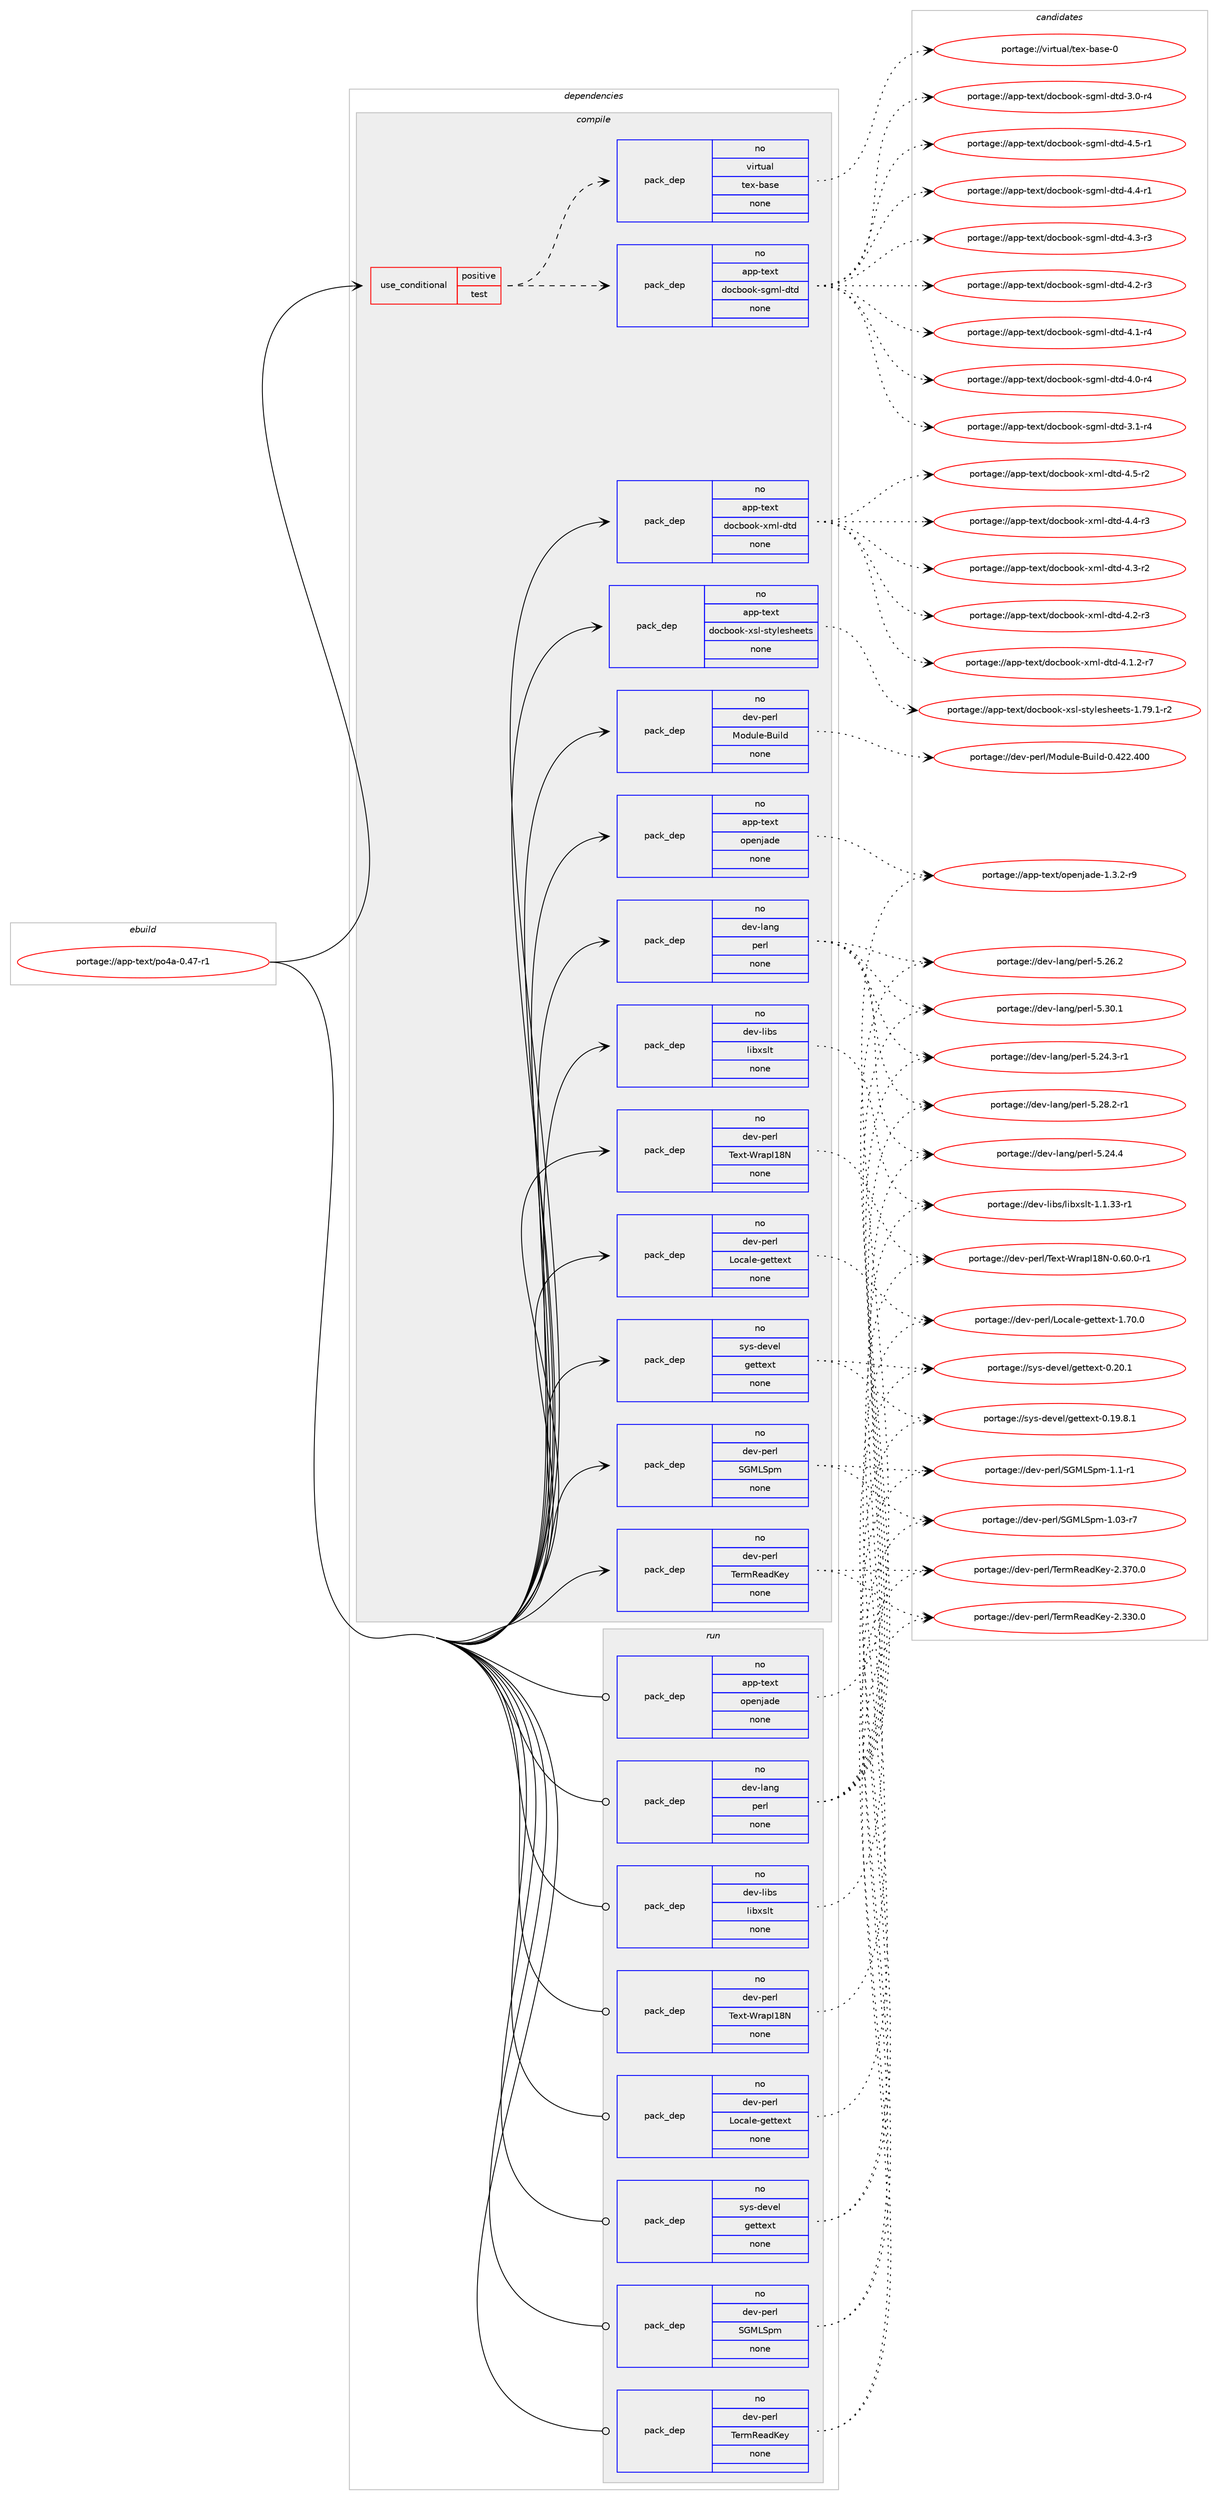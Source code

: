 digraph prolog {

# *************
# Graph options
# *************

newrank=true;
concentrate=true;
compound=true;
graph [rankdir=LR,fontname=Helvetica,fontsize=10,ranksep=1.5];#, ranksep=2.5, nodesep=0.2];
edge  [arrowhead=vee];
node  [fontname=Helvetica,fontsize=10];

# **********
# The ebuild
# **********

subgraph cluster_leftcol {
color=gray;
label=<<i>ebuild</i>>;
id [label="portage://app-text/po4a-0.47-r1", color=red, width=4, href="../app-text/po4a-0.47-r1.svg"];
}

# ****************
# The dependencies
# ****************

subgraph cluster_midcol {
color=gray;
label=<<i>dependencies</i>>;
subgraph cluster_compile {
fillcolor="#eeeeee";
style=filled;
label=<<i>compile</i>>;
subgraph cond139862 {
dependency593760 [label=<<TABLE BORDER="0" CELLBORDER="1" CELLSPACING="0" CELLPADDING="4"><TR><TD ROWSPAN="3" CELLPADDING="10">use_conditional</TD></TR><TR><TD>positive</TD></TR><TR><TD>test</TD></TR></TABLE>>, shape=none, color=red];
subgraph pack445988 {
dependency593761 [label=<<TABLE BORDER="0" CELLBORDER="1" CELLSPACING="0" CELLPADDING="4" WIDTH="220"><TR><TD ROWSPAN="6" CELLPADDING="30">pack_dep</TD></TR><TR><TD WIDTH="110">no</TD></TR><TR><TD>app-text</TD></TR><TR><TD>docbook-sgml-dtd</TD></TR><TR><TD>none</TD></TR><TR><TD></TD></TR></TABLE>>, shape=none, color=blue];
}
dependency593760:e -> dependency593761:w [weight=20,style="dashed",arrowhead="vee"];
subgraph pack445989 {
dependency593762 [label=<<TABLE BORDER="0" CELLBORDER="1" CELLSPACING="0" CELLPADDING="4" WIDTH="220"><TR><TD ROWSPAN="6" CELLPADDING="30">pack_dep</TD></TR><TR><TD WIDTH="110">no</TD></TR><TR><TD>virtual</TD></TR><TR><TD>tex-base</TD></TR><TR><TD>none</TD></TR><TR><TD></TD></TR></TABLE>>, shape=none, color=blue];
}
dependency593760:e -> dependency593762:w [weight=20,style="dashed",arrowhead="vee"];
}
id:e -> dependency593760:w [weight=20,style="solid",arrowhead="vee"];
subgraph pack445990 {
dependency593763 [label=<<TABLE BORDER="0" CELLBORDER="1" CELLSPACING="0" CELLPADDING="4" WIDTH="220"><TR><TD ROWSPAN="6" CELLPADDING="30">pack_dep</TD></TR><TR><TD WIDTH="110">no</TD></TR><TR><TD>app-text</TD></TR><TR><TD>docbook-xml-dtd</TD></TR><TR><TD>none</TD></TR><TR><TD></TD></TR></TABLE>>, shape=none, color=blue];
}
id:e -> dependency593763:w [weight=20,style="solid",arrowhead="vee"];
subgraph pack445991 {
dependency593764 [label=<<TABLE BORDER="0" CELLBORDER="1" CELLSPACING="0" CELLPADDING="4" WIDTH="220"><TR><TD ROWSPAN="6" CELLPADDING="30">pack_dep</TD></TR><TR><TD WIDTH="110">no</TD></TR><TR><TD>app-text</TD></TR><TR><TD>docbook-xsl-stylesheets</TD></TR><TR><TD>none</TD></TR><TR><TD></TD></TR></TABLE>>, shape=none, color=blue];
}
id:e -> dependency593764:w [weight=20,style="solid",arrowhead="vee"];
subgraph pack445992 {
dependency593765 [label=<<TABLE BORDER="0" CELLBORDER="1" CELLSPACING="0" CELLPADDING="4" WIDTH="220"><TR><TD ROWSPAN="6" CELLPADDING="30">pack_dep</TD></TR><TR><TD WIDTH="110">no</TD></TR><TR><TD>app-text</TD></TR><TR><TD>openjade</TD></TR><TR><TD>none</TD></TR><TR><TD></TD></TR></TABLE>>, shape=none, color=blue];
}
id:e -> dependency593765:w [weight=20,style="solid",arrowhead="vee"];
subgraph pack445993 {
dependency593766 [label=<<TABLE BORDER="0" CELLBORDER="1" CELLSPACING="0" CELLPADDING="4" WIDTH="220"><TR><TD ROWSPAN="6" CELLPADDING="30">pack_dep</TD></TR><TR><TD WIDTH="110">no</TD></TR><TR><TD>dev-lang</TD></TR><TR><TD>perl</TD></TR><TR><TD>none</TD></TR><TR><TD></TD></TR></TABLE>>, shape=none, color=blue];
}
id:e -> dependency593766:w [weight=20,style="solid",arrowhead="vee"];
subgraph pack445994 {
dependency593767 [label=<<TABLE BORDER="0" CELLBORDER="1" CELLSPACING="0" CELLPADDING="4" WIDTH="220"><TR><TD ROWSPAN="6" CELLPADDING="30">pack_dep</TD></TR><TR><TD WIDTH="110">no</TD></TR><TR><TD>dev-libs</TD></TR><TR><TD>libxslt</TD></TR><TR><TD>none</TD></TR><TR><TD></TD></TR></TABLE>>, shape=none, color=blue];
}
id:e -> dependency593767:w [weight=20,style="solid",arrowhead="vee"];
subgraph pack445995 {
dependency593768 [label=<<TABLE BORDER="0" CELLBORDER="1" CELLSPACING="0" CELLPADDING="4" WIDTH="220"><TR><TD ROWSPAN="6" CELLPADDING="30">pack_dep</TD></TR><TR><TD WIDTH="110">no</TD></TR><TR><TD>dev-perl</TD></TR><TR><TD>Locale-gettext</TD></TR><TR><TD>none</TD></TR><TR><TD></TD></TR></TABLE>>, shape=none, color=blue];
}
id:e -> dependency593768:w [weight=20,style="solid",arrowhead="vee"];
subgraph pack445996 {
dependency593769 [label=<<TABLE BORDER="0" CELLBORDER="1" CELLSPACING="0" CELLPADDING="4" WIDTH="220"><TR><TD ROWSPAN="6" CELLPADDING="30">pack_dep</TD></TR><TR><TD WIDTH="110">no</TD></TR><TR><TD>dev-perl</TD></TR><TR><TD>Module-Build</TD></TR><TR><TD>none</TD></TR><TR><TD></TD></TR></TABLE>>, shape=none, color=blue];
}
id:e -> dependency593769:w [weight=20,style="solid",arrowhead="vee"];
subgraph pack445997 {
dependency593770 [label=<<TABLE BORDER="0" CELLBORDER="1" CELLSPACING="0" CELLPADDING="4" WIDTH="220"><TR><TD ROWSPAN="6" CELLPADDING="30">pack_dep</TD></TR><TR><TD WIDTH="110">no</TD></TR><TR><TD>dev-perl</TD></TR><TR><TD>SGMLSpm</TD></TR><TR><TD>none</TD></TR><TR><TD></TD></TR></TABLE>>, shape=none, color=blue];
}
id:e -> dependency593770:w [weight=20,style="solid",arrowhead="vee"];
subgraph pack445998 {
dependency593771 [label=<<TABLE BORDER="0" CELLBORDER="1" CELLSPACING="0" CELLPADDING="4" WIDTH="220"><TR><TD ROWSPAN="6" CELLPADDING="30">pack_dep</TD></TR><TR><TD WIDTH="110">no</TD></TR><TR><TD>dev-perl</TD></TR><TR><TD>TermReadKey</TD></TR><TR><TD>none</TD></TR><TR><TD></TD></TR></TABLE>>, shape=none, color=blue];
}
id:e -> dependency593771:w [weight=20,style="solid",arrowhead="vee"];
subgraph pack445999 {
dependency593772 [label=<<TABLE BORDER="0" CELLBORDER="1" CELLSPACING="0" CELLPADDING="4" WIDTH="220"><TR><TD ROWSPAN="6" CELLPADDING="30">pack_dep</TD></TR><TR><TD WIDTH="110">no</TD></TR><TR><TD>dev-perl</TD></TR><TR><TD>Text-WrapI18N</TD></TR><TR><TD>none</TD></TR><TR><TD></TD></TR></TABLE>>, shape=none, color=blue];
}
id:e -> dependency593772:w [weight=20,style="solid",arrowhead="vee"];
subgraph pack446000 {
dependency593773 [label=<<TABLE BORDER="0" CELLBORDER="1" CELLSPACING="0" CELLPADDING="4" WIDTH="220"><TR><TD ROWSPAN="6" CELLPADDING="30">pack_dep</TD></TR><TR><TD WIDTH="110">no</TD></TR><TR><TD>sys-devel</TD></TR><TR><TD>gettext</TD></TR><TR><TD>none</TD></TR><TR><TD></TD></TR></TABLE>>, shape=none, color=blue];
}
id:e -> dependency593773:w [weight=20,style="solid",arrowhead="vee"];
}
subgraph cluster_compileandrun {
fillcolor="#eeeeee";
style=filled;
label=<<i>compile and run</i>>;
}
subgraph cluster_run {
fillcolor="#eeeeee";
style=filled;
label=<<i>run</i>>;
subgraph pack446001 {
dependency593774 [label=<<TABLE BORDER="0" CELLBORDER="1" CELLSPACING="0" CELLPADDING="4" WIDTH="220"><TR><TD ROWSPAN="6" CELLPADDING="30">pack_dep</TD></TR><TR><TD WIDTH="110">no</TD></TR><TR><TD>app-text</TD></TR><TR><TD>openjade</TD></TR><TR><TD>none</TD></TR><TR><TD></TD></TR></TABLE>>, shape=none, color=blue];
}
id:e -> dependency593774:w [weight=20,style="solid",arrowhead="odot"];
subgraph pack446002 {
dependency593775 [label=<<TABLE BORDER="0" CELLBORDER="1" CELLSPACING="0" CELLPADDING="4" WIDTH="220"><TR><TD ROWSPAN="6" CELLPADDING="30">pack_dep</TD></TR><TR><TD WIDTH="110">no</TD></TR><TR><TD>dev-lang</TD></TR><TR><TD>perl</TD></TR><TR><TD>none</TD></TR><TR><TD></TD></TR></TABLE>>, shape=none, color=blue];
}
id:e -> dependency593775:w [weight=20,style="solid",arrowhead="odot"];
subgraph pack446003 {
dependency593776 [label=<<TABLE BORDER="0" CELLBORDER="1" CELLSPACING="0" CELLPADDING="4" WIDTH="220"><TR><TD ROWSPAN="6" CELLPADDING="30">pack_dep</TD></TR><TR><TD WIDTH="110">no</TD></TR><TR><TD>dev-libs</TD></TR><TR><TD>libxslt</TD></TR><TR><TD>none</TD></TR><TR><TD></TD></TR></TABLE>>, shape=none, color=blue];
}
id:e -> dependency593776:w [weight=20,style="solid",arrowhead="odot"];
subgraph pack446004 {
dependency593777 [label=<<TABLE BORDER="0" CELLBORDER="1" CELLSPACING="0" CELLPADDING="4" WIDTH="220"><TR><TD ROWSPAN="6" CELLPADDING="30">pack_dep</TD></TR><TR><TD WIDTH="110">no</TD></TR><TR><TD>dev-perl</TD></TR><TR><TD>Locale-gettext</TD></TR><TR><TD>none</TD></TR><TR><TD></TD></TR></TABLE>>, shape=none, color=blue];
}
id:e -> dependency593777:w [weight=20,style="solid",arrowhead="odot"];
subgraph pack446005 {
dependency593778 [label=<<TABLE BORDER="0" CELLBORDER="1" CELLSPACING="0" CELLPADDING="4" WIDTH="220"><TR><TD ROWSPAN="6" CELLPADDING="30">pack_dep</TD></TR><TR><TD WIDTH="110">no</TD></TR><TR><TD>dev-perl</TD></TR><TR><TD>SGMLSpm</TD></TR><TR><TD>none</TD></TR><TR><TD></TD></TR></TABLE>>, shape=none, color=blue];
}
id:e -> dependency593778:w [weight=20,style="solid",arrowhead="odot"];
subgraph pack446006 {
dependency593779 [label=<<TABLE BORDER="0" CELLBORDER="1" CELLSPACING="0" CELLPADDING="4" WIDTH="220"><TR><TD ROWSPAN="6" CELLPADDING="30">pack_dep</TD></TR><TR><TD WIDTH="110">no</TD></TR><TR><TD>dev-perl</TD></TR><TR><TD>TermReadKey</TD></TR><TR><TD>none</TD></TR><TR><TD></TD></TR></TABLE>>, shape=none, color=blue];
}
id:e -> dependency593779:w [weight=20,style="solid",arrowhead="odot"];
subgraph pack446007 {
dependency593780 [label=<<TABLE BORDER="0" CELLBORDER="1" CELLSPACING="0" CELLPADDING="4" WIDTH="220"><TR><TD ROWSPAN="6" CELLPADDING="30">pack_dep</TD></TR><TR><TD WIDTH="110">no</TD></TR><TR><TD>dev-perl</TD></TR><TR><TD>Text-WrapI18N</TD></TR><TR><TD>none</TD></TR><TR><TD></TD></TR></TABLE>>, shape=none, color=blue];
}
id:e -> dependency593780:w [weight=20,style="solid",arrowhead="odot"];
subgraph pack446008 {
dependency593781 [label=<<TABLE BORDER="0" CELLBORDER="1" CELLSPACING="0" CELLPADDING="4" WIDTH="220"><TR><TD ROWSPAN="6" CELLPADDING="30">pack_dep</TD></TR><TR><TD WIDTH="110">no</TD></TR><TR><TD>sys-devel</TD></TR><TR><TD>gettext</TD></TR><TR><TD>none</TD></TR><TR><TD></TD></TR></TABLE>>, shape=none, color=blue];
}
id:e -> dependency593781:w [weight=20,style="solid",arrowhead="odot"];
}
}

# **************
# The candidates
# **************

subgraph cluster_choices {
rank=same;
color=gray;
label=<<i>candidates</i>>;

subgraph choice445988 {
color=black;
nodesep=1;
choice97112112451161011201164710011199981111111074511510310910845100116100455246534511449 [label="portage://app-text/docbook-sgml-dtd-4.5-r1", color=red, width=4,href="../app-text/docbook-sgml-dtd-4.5-r1.svg"];
choice97112112451161011201164710011199981111111074511510310910845100116100455246524511449 [label="portage://app-text/docbook-sgml-dtd-4.4-r1", color=red, width=4,href="../app-text/docbook-sgml-dtd-4.4-r1.svg"];
choice97112112451161011201164710011199981111111074511510310910845100116100455246514511451 [label="portage://app-text/docbook-sgml-dtd-4.3-r3", color=red, width=4,href="../app-text/docbook-sgml-dtd-4.3-r3.svg"];
choice97112112451161011201164710011199981111111074511510310910845100116100455246504511451 [label="portage://app-text/docbook-sgml-dtd-4.2-r3", color=red, width=4,href="../app-text/docbook-sgml-dtd-4.2-r3.svg"];
choice97112112451161011201164710011199981111111074511510310910845100116100455246494511452 [label="portage://app-text/docbook-sgml-dtd-4.1-r4", color=red, width=4,href="../app-text/docbook-sgml-dtd-4.1-r4.svg"];
choice97112112451161011201164710011199981111111074511510310910845100116100455246484511452 [label="portage://app-text/docbook-sgml-dtd-4.0-r4", color=red, width=4,href="../app-text/docbook-sgml-dtd-4.0-r4.svg"];
choice97112112451161011201164710011199981111111074511510310910845100116100455146494511452 [label="portage://app-text/docbook-sgml-dtd-3.1-r4", color=red, width=4,href="../app-text/docbook-sgml-dtd-3.1-r4.svg"];
choice97112112451161011201164710011199981111111074511510310910845100116100455146484511452 [label="portage://app-text/docbook-sgml-dtd-3.0-r4", color=red, width=4,href="../app-text/docbook-sgml-dtd-3.0-r4.svg"];
dependency593761:e -> choice97112112451161011201164710011199981111111074511510310910845100116100455246534511449:w [style=dotted,weight="100"];
dependency593761:e -> choice97112112451161011201164710011199981111111074511510310910845100116100455246524511449:w [style=dotted,weight="100"];
dependency593761:e -> choice97112112451161011201164710011199981111111074511510310910845100116100455246514511451:w [style=dotted,weight="100"];
dependency593761:e -> choice97112112451161011201164710011199981111111074511510310910845100116100455246504511451:w [style=dotted,weight="100"];
dependency593761:e -> choice97112112451161011201164710011199981111111074511510310910845100116100455246494511452:w [style=dotted,weight="100"];
dependency593761:e -> choice97112112451161011201164710011199981111111074511510310910845100116100455246484511452:w [style=dotted,weight="100"];
dependency593761:e -> choice97112112451161011201164710011199981111111074511510310910845100116100455146494511452:w [style=dotted,weight="100"];
dependency593761:e -> choice97112112451161011201164710011199981111111074511510310910845100116100455146484511452:w [style=dotted,weight="100"];
}
subgraph choice445989 {
color=black;
nodesep=1;
choice11810511411611797108471161011204598971151014548 [label="portage://virtual/tex-base-0", color=red, width=4,href="../virtual/tex-base-0.svg"];
dependency593762:e -> choice11810511411611797108471161011204598971151014548:w [style=dotted,weight="100"];
}
subgraph choice445990 {
color=black;
nodesep=1;
choice97112112451161011201164710011199981111111074512010910845100116100455246534511450 [label="portage://app-text/docbook-xml-dtd-4.5-r2", color=red, width=4,href="../app-text/docbook-xml-dtd-4.5-r2.svg"];
choice97112112451161011201164710011199981111111074512010910845100116100455246524511451 [label="portage://app-text/docbook-xml-dtd-4.4-r3", color=red, width=4,href="../app-text/docbook-xml-dtd-4.4-r3.svg"];
choice97112112451161011201164710011199981111111074512010910845100116100455246514511450 [label="portage://app-text/docbook-xml-dtd-4.3-r2", color=red, width=4,href="../app-text/docbook-xml-dtd-4.3-r2.svg"];
choice97112112451161011201164710011199981111111074512010910845100116100455246504511451 [label="portage://app-text/docbook-xml-dtd-4.2-r3", color=red, width=4,href="../app-text/docbook-xml-dtd-4.2-r3.svg"];
choice971121124511610112011647100111999811111110745120109108451001161004552464946504511455 [label="portage://app-text/docbook-xml-dtd-4.1.2-r7", color=red, width=4,href="../app-text/docbook-xml-dtd-4.1.2-r7.svg"];
dependency593763:e -> choice97112112451161011201164710011199981111111074512010910845100116100455246534511450:w [style=dotted,weight="100"];
dependency593763:e -> choice97112112451161011201164710011199981111111074512010910845100116100455246524511451:w [style=dotted,weight="100"];
dependency593763:e -> choice97112112451161011201164710011199981111111074512010910845100116100455246514511450:w [style=dotted,weight="100"];
dependency593763:e -> choice97112112451161011201164710011199981111111074512010910845100116100455246504511451:w [style=dotted,weight="100"];
dependency593763:e -> choice971121124511610112011647100111999811111110745120109108451001161004552464946504511455:w [style=dotted,weight="100"];
}
subgraph choice445991 {
color=black;
nodesep=1;
choice97112112451161011201164710011199981111111074512011510845115116121108101115104101101116115454946555746494511450 [label="portage://app-text/docbook-xsl-stylesheets-1.79.1-r2", color=red, width=4,href="../app-text/docbook-xsl-stylesheets-1.79.1-r2.svg"];
dependency593764:e -> choice97112112451161011201164710011199981111111074512011510845115116121108101115104101101116115454946555746494511450:w [style=dotted,weight="100"];
}
subgraph choice445992 {
color=black;
nodesep=1;
choice971121124511610112011647111112101110106971001014549465146504511457 [label="portage://app-text/openjade-1.3.2-r9", color=red, width=4,href="../app-text/openjade-1.3.2-r9.svg"];
dependency593765:e -> choice971121124511610112011647111112101110106971001014549465146504511457:w [style=dotted,weight="100"];
}
subgraph choice445993 {
color=black;
nodesep=1;
choice10010111845108971101034711210111410845534651484649 [label="portage://dev-lang/perl-5.30.1", color=red, width=4,href="../dev-lang/perl-5.30.1.svg"];
choice100101118451089711010347112101114108455346505646504511449 [label="portage://dev-lang/perl-5.28.2-r1", color=red, width=4,href="../dev-lang/perl-5.28.2-r1.svg"];
choice10010111845108971101034711210111410845534650544650 [label="portage://dev-lang/perl-5.26.2", color=red, width=4,href="../dev-lang/perl-5.26.2.svg"];
choice10010111845108971101034711210111410845534650524652 [label="portage://dev-lang/perl-5.24.4", color=red, width=4,href="../dev-lang/perl-5.24.4.svg"];
choice100101118451089711010347112101114108455346505246514511449 [label="portage://dev-lang/perl-5.24.3-r1", color=red, width=4,href="../dev-lang/perl-5.24.3-r1.svg"];
dependency593766:e -> choice10010111845108971101034711210111410845534651484649:w [style=dotted,weight="100"];
dependency593766:e -> choice100101118451089711010347112101114108455346505646504511449:w [style=dotted,weight="100"];
dependency593766:e -> choice10010111845108971101034711210111410845534650544650:w [style=dotted,weight="100"];
dependency593766:e -> choice10010111845108971101034711210111410845534650524652:w [style=dotted,weight="100"];
dependency593766:e -> choice100101118451089711010347112101114108455346505246514511449:w [style=dotted,weight="100"];
}
subgraph choice445994 {
color=black;
nodesep=1;
choice10010111845108105981154710810598120115108116454946494651514511449 [label="portage://dev-libs/libxslt-1.1.33-r1", color=red, width=4,href="../dev-libs/libxslt-1.1.33-r1.svg"];
dependency593767:e -> choice10010111845108105981154710810598120115108116454946494651514511449:w [style=dotted,weight="100"];
}
subgraph choice445995 {
color=black;
nodesep=1;
choice10010111845112101114108477611199971081014510310111611610112011645494655484648 [label="portage://dev-perl/Locale-gettext-1.70.0", color=red, width=4,href="../dev-perl/Locale-gettext-1.70.0.svg"];
dependency593768:e -> choice10010111845112101114108477611199971081014510310111611610112011645494655484648:w [style=dotted,weight="100"];
}
subgraph choice445996 {
color=black;
nodesep=1;
choice100101118451121011141084777111100117108101456611710510810045484652505046524848 [label="portage://dev-perl/Module-Build-0.422.400", color=red, width=4,href="../dev-perl/Module-Build-0.422.400.svg"];
dependency593769:e -> choice100101118451121011141084777111100117108101456611710510810045484652505046524848:w [style=dotted,weight="100"];
}
subgraph choice445997 {
color=black;
nodesep=1;
choice10010111845112101114108478371777683112109454946494511449 [label="portage://dev-perl/SGMLSpm-1.1-r1", color=red, width=4,href="../dev-perl/SGMLSpm-1.1-r1.svg"];
choice1001011184511210111410847837177768311210945494648514511455 [label="portage://dev-perl/SGMLSpm-1.03-r7", color=red, width=4,href="../dev-perl/SGMLSpm-1.03-r7.svg"];
dependency593770:e -> choice10010111845112101114108478371777683112109454946494511449:w [style=dotted,weight="100"];
dependency593770:e -> choice1001011184511210111410847837177768311210945494648514511455:w [style=dotted,weight="100"];
}
subgraph choice445998 {
color=black;
nodesep=1;
choice1001011184511210111410847841011141098210197100751011214550465155484648 [label="portage://dev-perl/TermReadKey-2.370.0", color=red, width=4,href="../dev-perl/TermReadKey-2.370.0.svg"];
choice1001011184511210111410847841011141098210197100751011214550465151484648 [label="portage://dev-perl/TermReadKey-2.330.0", color=red, width=4,href="../dev-perl/TermReadKey-2.330.0.svg"];
dependency593771:e -> choice1001011184511210111410847841011141098210197100751011214550465155484648:w [style=dotted,weight="100"];
dependency593771:e -> choice1001011184511210111410847841011141098210197100751011214550465151484648:w [style=dotted,weight="100"];
}
subgraph choice445999 {
color=black;
nodesep=1;
choice10010111845112101114108478410112011645871149711273495678454846544846484511449 [label="portage://dev-perl/Text-WrapI18N-0.60.0-r1", color=red, width=4,href="../dev-perl/Text-WrapI18N-0.60.0-r1.svg"];
dependency593772:e -> choice10010111845112101114108478410112011645871149711273495678454846544846484511449:w [style=dotted,weight="100"];
}
subgraph choice446000 {
color=black;
nodesep=1;
choice115121115451001011181011084710310111611610112011645484650484649 [label="portage://sys-devel/gettext-0.20.1", color=red, width=4,href="../sys-devel/gettext-0.20.1.svg"];
choice1151211154510010111810110847103101116116101120116454846495746564649 [label="portage://sys-devel/gettext-0.19.8.1", color=red, width=4,href="../sys-devel/gettext-0.19.8.1.svg"];
dependency593773:e -> choice115121115451001011181011084710310111611610112011645484650484649:w [style=dotted,weight="100"];
dependency593773:e -> choice1151211154510010111810110847103101116116101120116454846495746564649:w [style=dotted,weight="100"];
}
subgraph choice446001 {
color=black;
nodesep=1;
choice971121124511610112011647111112101110106971001014549465146504511457 [label="portage://app-text/openjade-1.3.2-r9", color=red, width=4,href="../app-text/openjade-1.3.2-r9.svg"];
dependency593774:e -> choice971121124511610112011647111112101110106971001014549465146504511457:w [style=dotted,weight="100"];
}
subgraph choice446002 {
color=black;
nodesep=1;
choice10010111845108971101034711210111410845534651484649 [label="portage://dev-lang/perl-5.30.1", color=red, width=4,href="../dev-lang/perl-5.30.1.svg"];
choice100101118451089711010347112101114108455346505646504511449 [label="portage://dev-lang/perl-5.28.2-r1", color=red, width=4,href="../dev-lang/perl-5.28.2-r1.svg"];
choice10010111845108971101034711210111410845534650544650 [label="portage://dev-lang/perl-5.26.2", color=red, width=4,href="../dev-lang/perl-5.26.2.svg"];
choice10010111845108971101034711210111410845534650524652 [label="portage://dev-lang/perl-5.24.4", color=red, width=4,href="../dev-lang/perl-5.24.4.svg"];
choice100101118451089711010347112101114108455346505246514511449 [label="portage://dev-lang/perl-5.24.3-r1", color=red, width=4,href="../dev-lang/perl-5.24.3-r1.svg"];
dependency593775:e -> choice10010111845108971101034711210111410845534651484649:w [style=dotted,weight="100"];
dependency593775:e -> choice100101118451089711010347112101114108455346505646504511449:w [style=dotted,weight="100"];
dependency593775:e -> choice10010111845108971101034711210111410845534650544650:w [style=dotted,weight="100"];
dependency593775:e -> choice10010111845108971101034711210111410845534650524652:w [style=dotted,weight="100"];
dependency593775:e -> choice100101118451089711010347112101114108455346505246514511449:w [style=dotted,weight="100"];
}
subgraph choice446003 {
color=black;
nodesep=1;
choice10010111845108105981154710810598120115108116454946494651514511449 [label="portage://dev-libs/libxslt-1.1.33-r1", color=red, width=4,href="../dev-libs/libxslt-1.1.33-r1.svg"];
dependency593776:e -> choice10010111845108105981154710810598120115108116454946494651514511449:w [style=dotted,weight="100"];
}
subgraph choice446004 {
color=black;
nodesep=1;
choice10010111845112101114108477611199971081014510310111611610112011645494655484648 [label="portage://dev-perl/Locale-gettext-1.70.0", color=red, width=4,href="../dev-perl/Locale-gettext-1.70.0.svg"];
dependency593777:e -> choice10010111845112101114108477611199971081014510310111611610112011645494655484648:w [style=dotted,weight="100"];
}
subgraph choice446005 {
color=black;
nodesep=1;
choice10010111845112101114108478371777683112109454946494511449 [label="portage://dev-perl/SGMLSpm-1.1-r1", color=red, width=4,href="../dev-perl/SGMLSpm-1.1-r1.svg"];
choice1001011184511210111410847837177768311210945494648514511455 [label="portage://dev-perl/SGMLSpm-1.03-r7", color=red, width=4,href="../dev-perl/SGMLSpm-1.03-r7.svg"];
dependency593778:e -> choice10010111845112101114108478371777683112109454946494511449:w [style=dotted,weight="100"];
dependency593778:e -> choice1001011184511210111410847837177768311210945494648514511455:w [style=dotted,weight="100"];
}
subgraph choice446006 {
color=black;
nodesep=1;
choice1001011184511210111410847841011141098210197100751011214550465155484648 [label="portage://dev-perl/TermReadKey-2.370.0", color=red, width=4,href="../dev-perl/TermReadKey-2.370.0.svg"];
choice1001011184511210111410847841011141098210197100751011214550465151484648 [label="portage://dev-perl/TermReadKey-2.330.0", color=red, width=4,href="../dev-perl/TermReadKey-2.330.0.svg"];
dependency593779:e -> choice1001011184511210111410847841011141098210197100751011214550465155484648:w [style=dotted,weight="100"];
dependency593779:e -> choice1001011184511210111410847841011141098210197100751011214550465151484648:w [style=dotted,weight="100"];
}
subgraph choice446007 {
color=black;
nodesep=1;
choice10010111845112101114108478410112011645871149711273495678454846544846484511449 [label="portage://dev-perl/Text-WrapI18N-0.60.0-r1", color=red, width=4,href="../dev-perl/Text-WrapI18N-0.60.0-r1.svg"];
dependency593780:e -> choice10010111845112101114108478410112011645871149711273495678454846544846484511449:w [style=dotted,weight="100"];
}
subgraph choice446008 {
color=black;
nodesep=1;
choice115121115451001011181011084710310111611610112011645484650484649 [label="portage://sys-devel/gettext-0.20.1", color=red, width=4,href="../sys-devel/gettext-0.20.1.svg"];
choice1151211154510010111810110847103101116116101120116454846495746564649 [label="portage://sys-devel/gettext-0.19.8.1", color=red, width=4,href="../sys-devel/gettext-0.19.8.1.svg"];
dependency593781:e -> choice115121115451001011181011084710310111611610112011645484650484649:w [style=dotted,weight="100"];
dependency593781:e -> choice1151211154510010111810110847103101116116101120116454846495746564649:w [style=dotted,weight="100"];
}
}

}
